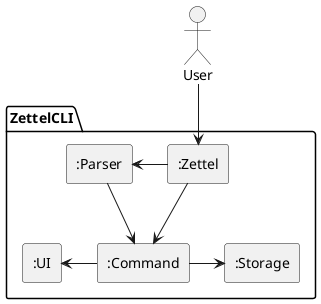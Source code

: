 @startuml Architecture

actor User


package "ZettelCLI" {
    rectangle ":Zettel" as Zettel
    rectangle ":UI" as UI
    rectangle ":Parser" as Parser
    rectangle ":Command" as Command
    rectangle ":Storage" as Storage
}

User -down-> Zettel
Zettel -left-> Parser
Parser --> Command 
Zettel --> Command 
Command -right-> Storage     
Command -left-> UI 
@enduml
